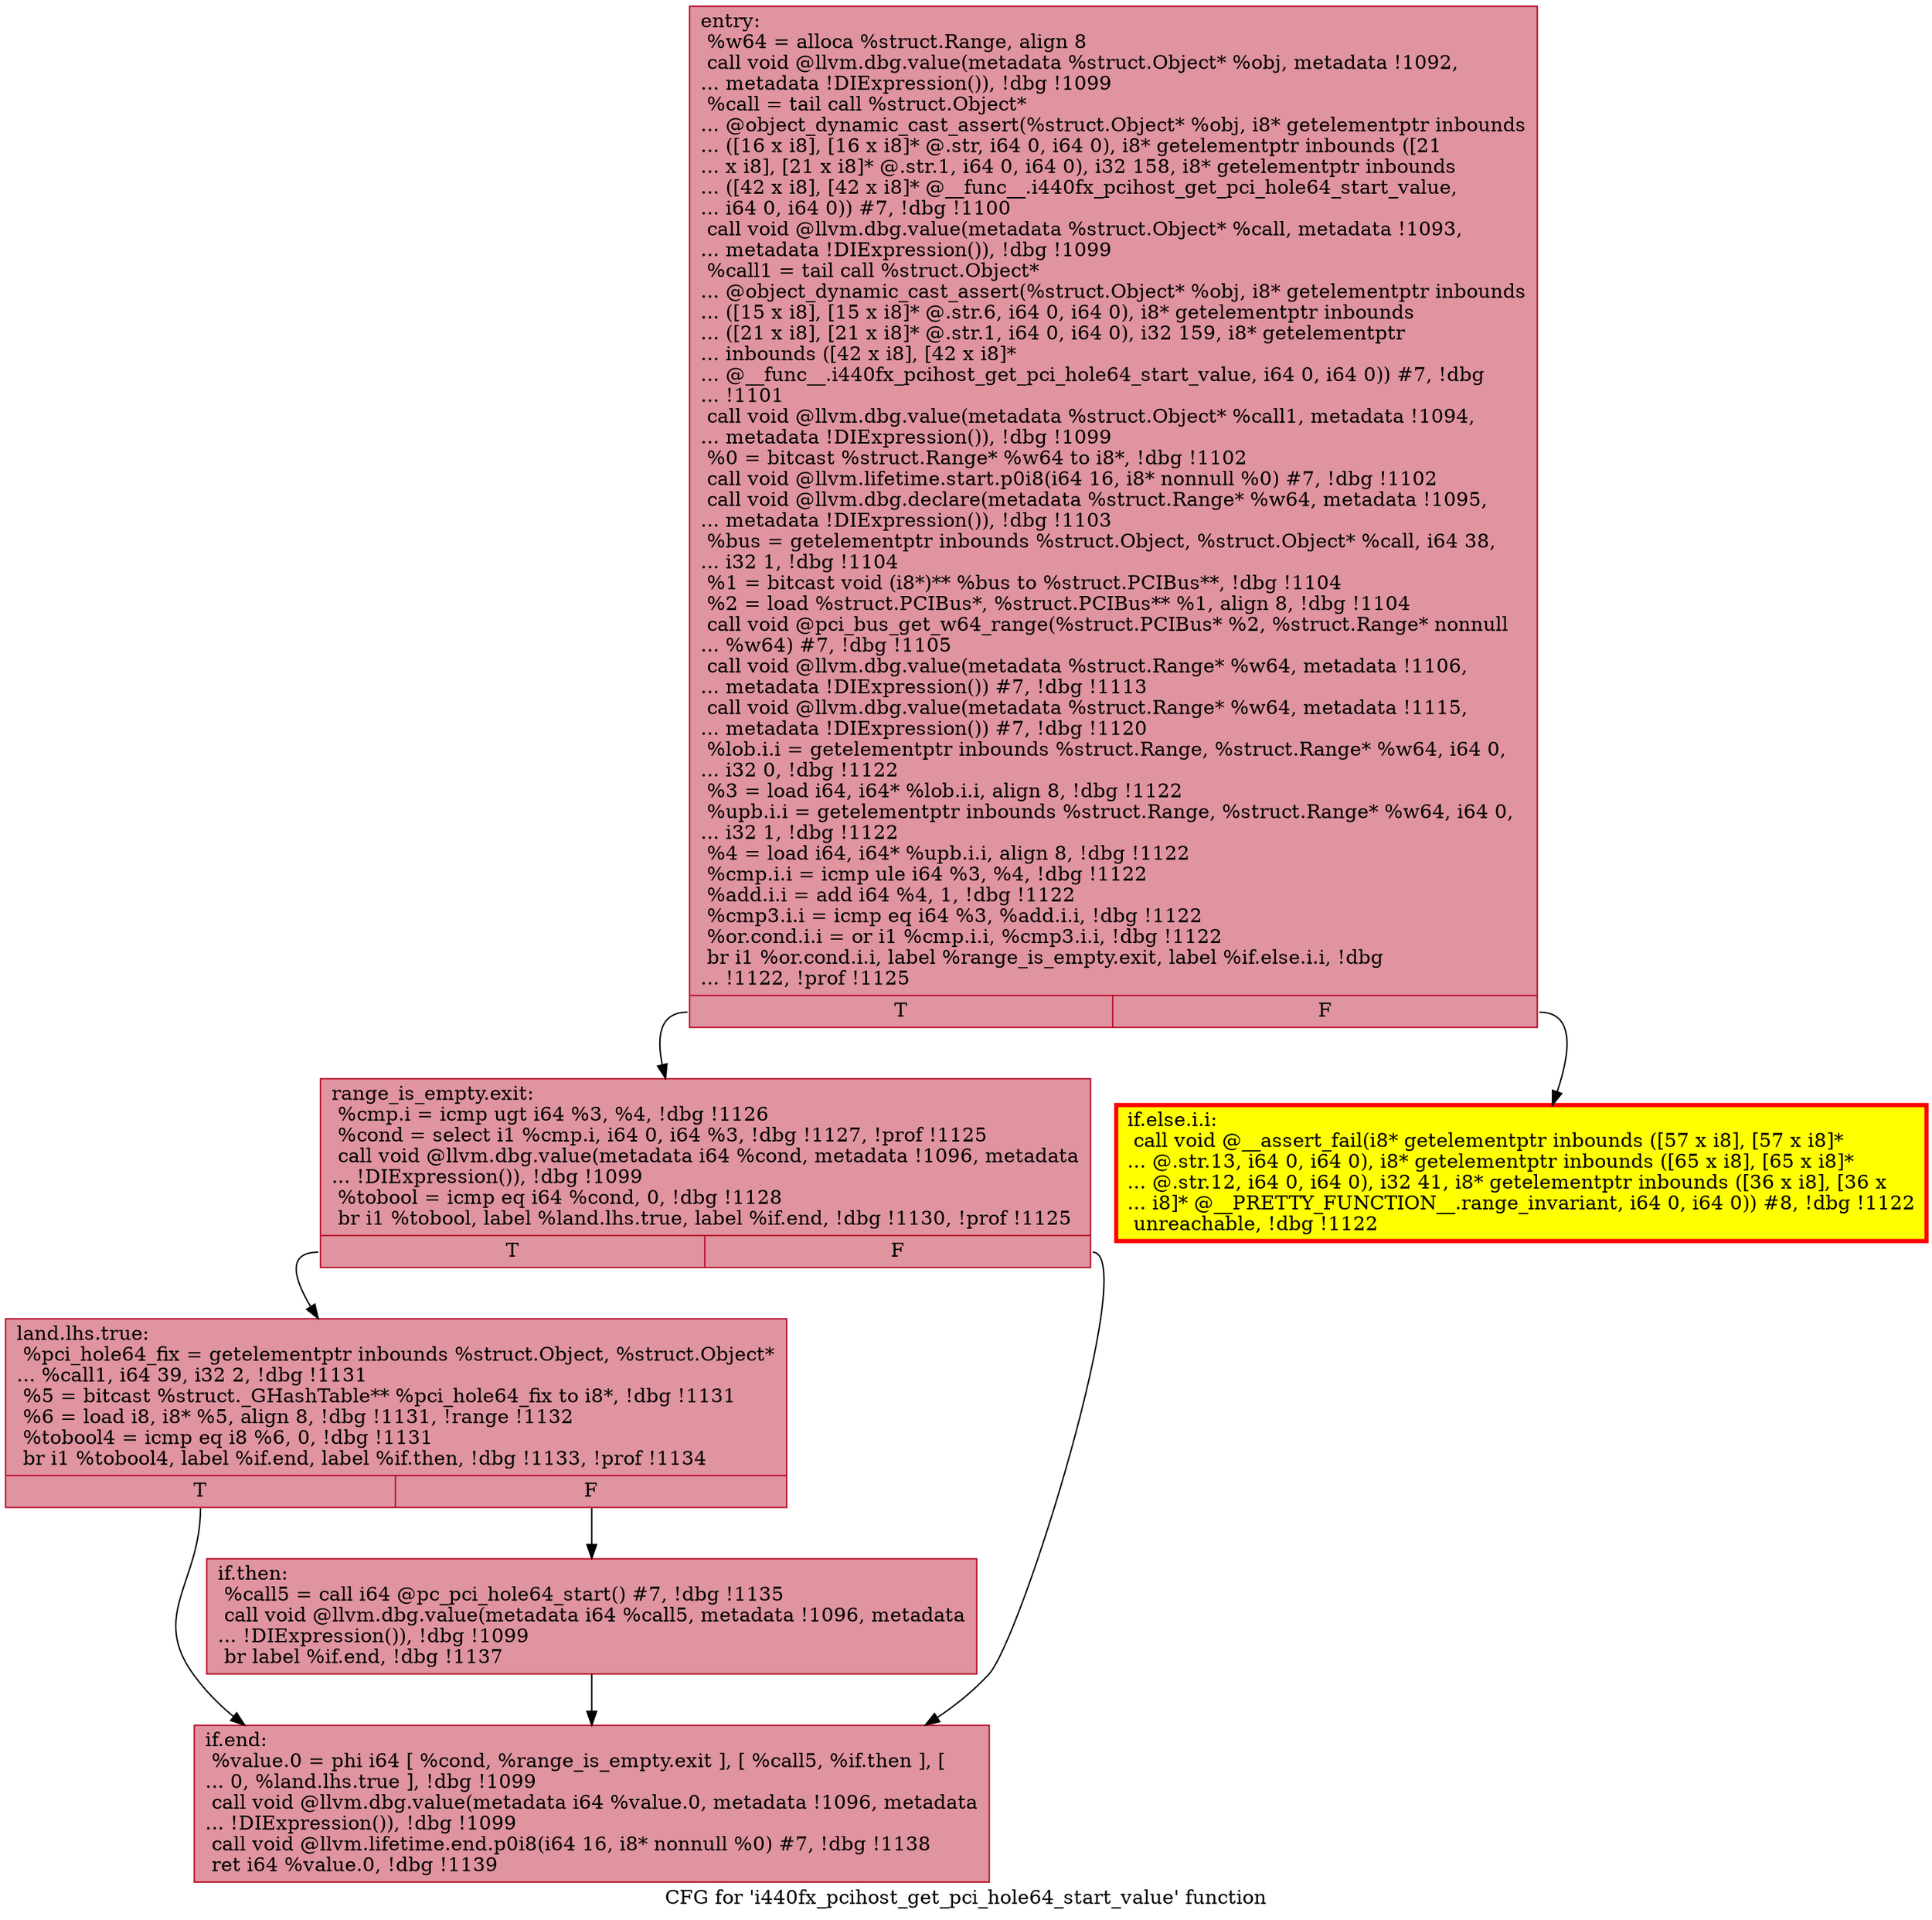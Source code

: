 digraph "CFG for 'i440fx_pcihost_get_pci_hole64_start_value' function" {
	label="CFG for 'i440fx_pcihost_get_pci_hole64_start_value' function";

	Node0x557ae66e53b0 [shape=record,color="#b70d28ff", style=filled, fillcolor="#b70d2870",label="{entry:\l  %w64 = alloca %struct.Range, align 8\l  call void @llvm.dbg.value(metadata %struct.Object* %obj, metadata !1092,\l... metadata !DIExpression()), !dbg !1099\l  %call = tail call %struct.Object*\l... @object_dynamic_cast_assert(%struct.Object* %obj, i8* getelementptr inbounds\l... ([16 x i8], [16 x i8]* @.str, i64 0, i64 0), i8* getelementptr inbounds ([21\l... x i8], [21 x i8]* @.str.1, i64 0, i64 0), i32 158, i8* getelementptr inbounds\l... ([42 x i8], [42 x i8]* @__func__.i440fx_pcihost_get_pci_hole64_start_value,\l... i64 0, i64 0)) #7, !dbg !1100\l  call void @llvm.dbg.value(metadata %struct.Object* %call, metadata !1093,\l... metadata !DIExpression()), !dbg !1099\l  %call1 = tail call %struct.Object*\l... @object_dynamic_cast_assert(%struct.Object* %obj, i8* getelementptr inbounds\l... ([15 x i8], [15 x i8]* @.str.6, i64 0, i64 0), i8* getelementptr inbounds\l... ([21 x i8], [21 x i8]* @.str.1, i64 0, i64 0), i32 159, i8* getelementptr\l... inbounds ([42 x i8], [42 x i8]*\l... @__func__.i440fx_pcihost_get_pci_hole64_start_value, i64 0, i64 0)) #7, !dbg\l... !1101\l  call void @llvm.dbg.value(metadata %struct.Object* %call1, metadata !1094,\l... metadata !DIExpression()), !dbg !1099\l  %0 = bitcast %struct.Range* %w64 to i8*, !dbg !1102\l  call void @llvm.lifetime.start.p0i8(i64 16, i8* nonnull %0) #7, !dbg !1102\l  call void @llvm.dbg.declare(metadata %struct.Range* %w64, metadata !1095,\l... metadata !DIExpression()), !dbg !1103\l  %bus = getelementptr inbounds %struct.Object, %struct.Object* %call, i64 38,\l... i32 1, !dbg !1104\l  %1 = bitcast void (i8*)** %bus to %struct.PCIBus**, !dbg !1104\l  %2 = load %struct.PCIBus*, %struct.PCIBus** %1, align 8, !dbg !1104\l  call void @pci_bus_get_w64_range(%struct.PCIBus* %2, %struct.Range* nonnull\l... %w64) #7, !dbg !1105\l  call void @llvm.dbg.value(metadata %struct.Range* %w64, metadata !1106,\l... metadata !DIExpression()) #7, !dbg !1113\l  call void @llvm.dbg.value(metadata %struct.Range* %w64, metadata !1115,\l... metadata !DIExpression()) #7, !dbg !1120\l  %lob.i.i = getelementptr inbounds %struct.Range, %struct.Range* %w64, i64 0,\l... i32 0, !dbg !1122\l  %3 = load i64, i64* %lob.i.i, align 8, !dbg !1122\l  %upb.i.i = getelementptr inbounds %struct.Range, %struct.Range* %w64, i64 0,\l... i32 1, !dbg !1122\l  %4 = load i64, i64* %upb.i.i, align 8, !dbg !1122\l  %cmp.i.i = icmp ule i64 %3, %4, !dbg !1122\l  %add.i.i = add i64 %4, 1, !dbg !1122\l  %cmp3.i.i = icmp eq i64 %3, %add.i.i, !dbg !1122\l  %or.cond.i.i = or i1 %cmp.i.i, %cmp3.i.i, !dbg !1122\l  br i1 %or.cond.i.i, label %range_is_empty.exit, label %if.else.i.i, !dbg\l... !1122, !prof !1125\l|{<s0>T|<s1>F}}"];
	Node0x557ae66e53b0:s0 -> Node0x557ae6647df0;
	Node0x557ae66e53b0:s1 -> Node0x557ae669f780;
	Node0x557ae669f780 [shape=record,penwidth=3.0, style="filled", color="red", fillcolor="yellow",label="{if.else.i.i:                                      \l  call void @__assert_fail(i8* getelementptr inbounds ([57 x i8], [57 x i8]*\l... @.str.13, i64 0, i64 0), i8* getelementptr inbounds ([65 x i8], [65 x i8]*\l... @.str.12, i64 0, i64 0), i32 41, i8* getelementptr inbounds ([36 x i8], [36 x\l... i8]* @__PRETTY_FUNCTION__.range_invariant, i64 0, i64 0)) #8, !dbg !1122\l  unreachable, !dbg !1122\l}"];
	Node0x557ae6647df0 [shape=record,color="#b70d28ff", style=filled, fillcolor="#b70d2870",label="{range_is_empty.exit:                              \l  %cmp.i = icmp ugt i64 %3, %4, !dbg !1126\l  %cond = select i1 %cmp.i, i64 0, i64 %3, !dbg !1127, !prof !1125\l  call void @llvm.dbg.value(metadata i64 %cond, metadata !1096, metadata\l... !DIExpression()), !dbg !1099\l  %tobool = icmp eq i64 %cond, 0, !dbg !1128\l  br i1 %tobool, label %land.lhs.true, label %if.end, !dbg !1130, !prof !1125\l|{<s0>T|<s1>F}}"];
	Node0x557ae6647df0:s0 -> Node0x557ae66eb300;
	Node0x557ae6647df0:s1 -> Node0x557ae66eb290;
	Node0x557ae66eb300 [shape=record,color="#b70d28ff", style=filled, fillcolor="#b70d2870",label="{land.lhs.true:                                    \l  %pci_hole64_fix = getelementptr inbounds %struct.Object, %struct.Object*\l... %call1, i64 39, i32 2, !dbg !1131\l  %5 = bitcast %struct._GHashTable** %pci_hole64_fix to i8*, !dbg !1131\l  %6 = load i8, i8* %5, align 8, !dbg !1131, !range !1132\l  %tobool4 = icmp eq i8 %6, 0, !dbg !1131\l  br i1 %tobool4, label %if.end, label %if.then, !dbg !1133, !prof !1134\l|{<s0>T|<s1>F}}"];
	Node0x557ae66eb300:s0 -> Node0x557ae66eb290;
	Node0x557ae66eb300:s1 -> Node0x557ae66eb220;
	Node0x557ae66eb220 [shape=record,color="#b70d28ff", style=filled, fillcolor="#b70d2870",label="{if.then:                                          \l  %call5 = call i64 @pc_pci_hole64_start() #7, !dbg !1135\l  call void @llvm.dbg.value(metadata i64 %call5, metadata !1096, metadata\l... !DIExpression()), !dbg !1099\l  br label %if.end, !dbg !1137\l}"];
	Node0x557ae66eb220 -> Node0x557ae66eb290;
	Node0x557ae66eb290 [shape=record,color="#b70d28ff", style=filled, fillcolor="#b70d2870",label="{if.end:                                           \l  %value.0 = phi i64 [ %cond, %range_is_empty.exit ], [ %call5, %if.then ], [\l... 0, %land.lhs.true ], !dbg !1099\l  call void @llvm.dbg.value(metadata i64 %value.0, metadata !1096, metadata\l... !DIExpression()), !dbg !1099\l  call void @llvm.lifetime.end.p0i8(i64 16, i8* nonnull %0) #7, !dbg !1138\l  ret i64 %value.0, !dbg !1139\l}"];
}
